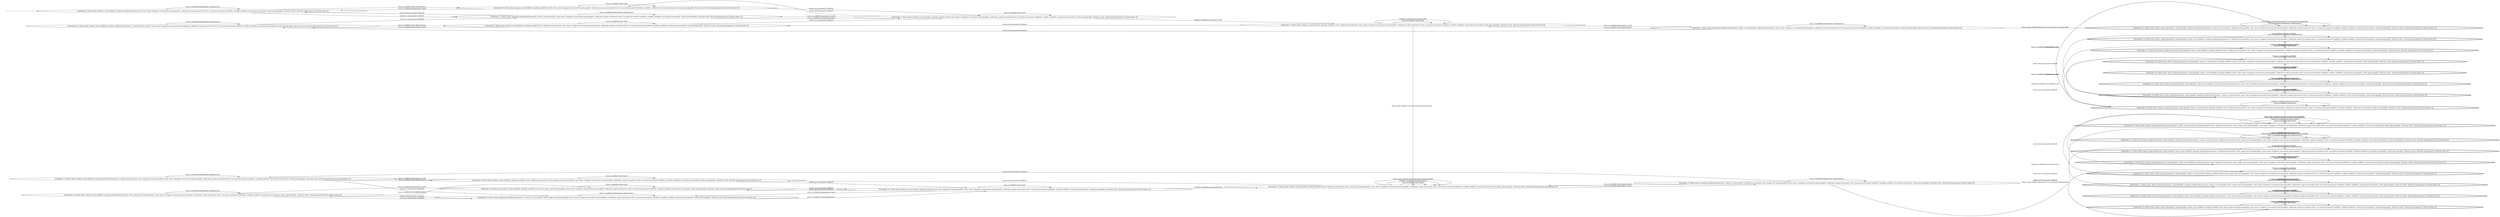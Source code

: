digraph {
rankdir="LR"
s0[label="State(index=0, fluent atoms=[(power_avail satellite0), (pointing satellite0 phenomenon1)], static atoms=[(supports instrument0 spectrograph0), (calibration_target instrument0 star0), (on_board instrument0 satellite0), (satellite satellite0), (instrument instrument0), (mode spectrograph0), (direction star0), (direction phenomenon1)], derived atoms=[])"]
s1[label="State(index=1, fluent atoms=[(pointing satellite0 phenomenon1), (power_on instrument0)], static atoms=[(supports instrument0 spectrograph0), (calibration_target instrument0 star0), (on_board instrument0 satellite0), (satellite satellite0), (instrument instrument0), (mode spectrograph0), (direction star0), (direction phenomenon1)], derived atoms=[])"]
s2[label="State(index=2, fluent atoms=[(power_avail satellite0), (pointing satellite0 star0)], static atoms=[(supports instrument0 spectrograph0), (calibration_target instrument0 star0), (on_board instrument0 satellite0), (satellite satellite0), (instrument instrument0), (mode spectrograph0), (direction star0), (direction phenomenon1)], derived atoms=[])"]
s3[label="State(index=3, fluent atoms=[(power_on instrument0), (pointing satellite0 star0)], static atoms=[(supports instrument0 spectrograph0), (calibration_target instrument0 star0), (on_board instrument0 satellite0), (satellite satellite0), (instrument instrument0), (mode spectrograph0), (direction star0), (direction phenomenon1)], derived atoms=[])"]
s4[label="State(index=4, fluent atoms=[(power_on instrument0), (pointing satellite0 star0), (calibrated instrument0)], static atoms=[(supports instrument0 spectrograph0), (calibration_target instrument0 star0), (on_board instrument0 satellite0), (satellite satellite0), (instrument instrument0), (mode spectrograph0), (direction star0), (direction phenomenon1)], derived atoms=[])"]
s5[label="State(index=5, fluent atoms=[(power_avail satellite0), (pointing satellite0 star0), (calibrated instrument0)], static atoms=[(supports instrument0 spectrograph0), (calibration_target instrument0 star0), (on_board instrument0 satellite0), (satellite satellite0), (instrument instrument0), (mode spectrograph0), (direction star0), (direction phenomenon1)], derived atoms=[])"]
s6[label="State(index=6, fluent atoms=[(pointing satellite0 phenomenon1), (power_on instrument0), (calibrated instrument0)], static atoms=[(supports instrument0 spectrograph0), (calibration_target instrument0 star0), (on_board instrument0 satellite0), (satellite satellite0), (instrument instrument0), (mode spectrograph0), (direction star0), (direction phenomenon1)], derived atoms=[])"]
s7[label="State(index=7, fluent atoms=[(power_on instrument0), (pointing satellite0 star0), (calibrated instrument0), (have_image star0 spectrograph0)], static atoms=[(supports instrument0 spectrograph0), (calibration_target instrument0 star0), (on_board instrument0 satellite0), (satellite satellite0), (instrument instrument0), (mode spectrograph0), (direction star0), (direction phenomenon1)], derived atoms=[])"]
s8[label="State(index=8, fluent atoms=[(power_avail satellite0), (pointing satellite0 star0), (calibrated instrument0), (have_image star0 spectrograph0)], static atoms=[(supports instrument0 spectrograph0), (calibration_target instrument0 star0), (on_board instrument0 satellite0), (satellite satellite0), (instrument instrument0), (mode spectrograph0), (direction star0), (direction phenomenon1)], derived atoms=[])"]
s9[label="State(index=9, fluent atoms=[(pointing satellite0 phenomenon1), (power_on instrument0), (calibrated instrument0), (have_image star0 spectrograph0)], static atoms=[(supports instrument0 spectrograph0), (calibration_target instrument0 star0), (on_board instrument0 satellite0), (satellite satellite0), (instrument instrument0), (mode spectrograph0), (direction star0), (direction phenomenon1)], derived atoms=[])"]
s10[label="State(index=10, fluent atoms=[(power_avail satellite0), (pointing satellite0 phenomenon1), (calibrated instrument0), (have_image star0 spectrograph0)], static atoms=[(supports instrument0 spectrograph0), (calibration_target instrument0 star0), (on_board instrument0 satellite0), (satellite satellite0), (instrument instrument0), (mode spectrograph0), (direction star0), (direction phenomenon1)], derived atoms=[])"]
s11[peripheries=2,label="State(index=11, fluent atoms=[(have_image phenomenon1 spectrograph0), (pointing satellite0 phenomenon1), (power_on instrument0), (calibrated instrument0), (have_image star0 spectrograph0)], static atoms=[(supports instrument0 spectrograph0), (calibration_target instrument0 star0), (on_board instrument0 satellite0), (satellite satellite0), (instrument instrument0), (mode spectrograph0), (direction star0), (direction phenomenon1)], derived atoms=[])"]
s12[peripheries=2,label="State(index=12, fluent atoms=[(have_image phenomenon1 spectrograph0), (power_avail satellite0), (pointing satellite0 phenomenon1), (calibrated instrument0), (have_image star0 spectrograph0)], static atoms=[(supports instrument0 spectrograph0), (calibration_target instrument0 star0), (on_board instrument0 satellite0), (satellite satellite0), (instrument instrument0), (mode spectrograph0), (direction star0), (direction phenomenon1)], derived atoms=[])"]
s13[peripheries=2,label="State(index=13, fluent atoms=[(have_image phenomenon1 spectrograph0), (power_on instrument0), (pointing satellite0 star0), (calibrated instrument0), (have_image star0 spectrograph0)], static atoms=[(supports instrument0 spectrograph0), (calibration_target instrument0 star0), (on_board instrument0 satellite0), (satellite satellite0), (instrument instrument0), (mode spectrograph0), (direction star0), (direction phenomenon1)], derived atoms=[])"]
s14[peripheries=2,label="State(index=14, fluent atoms=[(have_image phenomenon1 spectrograph0), (power_avail satellite0), (pointing satellite0 star0), (calibrated instrument0), (have_image star0 spectrograph0)], static atoms=[(supports instrument0 spectrograph0), (calibration_target instrument0 star0), (on_board instrument0 satellite0), (satellite satellite0), (instrument instrument0), (mode spectrograph0), (direction star0), (direction phenomenon1)], derived atoms=[])"]
s15[peripheries=2,label="State(index=15, fluent atoms=[(have_image phenomenon1 spectrograph0), (power_on instrument0), (pointing satellite0 star0), (have_image star0 spectrograph0)], static atoms=[(supports instrument0 spectrograph0), (calibration_target instrument0 star0), (on_board instrument0 satellite0), (satellite satellite0), (instrument instrument0), (mode spectrograph0), (direction star0), (direction phenomenon1)], derived atoms=[])"]
s16[peripheries=2,label="State(index=16, fluent atoms=[(have_image phenomenon1 spectrograph0), (power_avail satellite0), (pointing satellite0 star0), (have_image star0 spectrograph0)], static atoms=[(supports instrument0 spectrograph0), (calibration_target instrument0 star0), (on_board instrument0 satellite0), (satellite satellite0), (instrument instrument0), (mode spectrograph0), (direction star0), (direction phenomenon1)], derived atoms=[])"]
s17[peripheries=2,label="State(index=17, fluent atoms=[(have_image phenomenon1 spectrograph0), (pointing satellite0 phenomenon1), (power_on instrument0), (have_image star0 spectrograph0)], static atoms=[(supports instrument0 spectrograph0), (calibration_target instrument0 star0), (on_board instrument0 satellite0), (satellite satellite0), (instrument instrument0), (mode spectrograph0), (direction star0), (direction phenomenon1)], derived atoms=[])"]
s18[peripheries=2,label="State(index=18, fluent atoms=[(have_image phenomenon1 spectrograph0), (power_avail satellite0), (pointing satellite0 phenomenon1), (have_image star0 spectrograph0)], static atoms=[(supports instrument0 spectrograph0), (calibration_target instrument0 star0), (on_board instrument0 satellite0), (satellite satellite0), (instrument instrument0), (mode spectrograph0), (direction star0), (direction phenomenon1)], derived atoms=[])"]
s19[label="State(index=19, fluent atoms=[(pointing satellite0 phenomenon1), (power_on instrument0), (have_image star0 spectrograph0)], static atoms=[(supports instrument0 spectrograph0), (calibration_target instrument0 star0), (on_board instrument0 satellite0), (satellite satellite0), (instrument instrument0), (mode spectrograph0), (direction star0), (direction phenomenon1)], derived atoms=[])"]
s20[label="State(index=20, fluent atoms=[(power_avail satellite0), (pointing satellite0 phenomenon1), (have_image star0 spectrograph0)], static atoms=[(supports instrument0 spectrograph0), (calibration_target instrument0 star0), (on_board instrument0 satellite0), (satellite satellite0), (instrument instrument0), (mode spectrograph0), (direction star0), (direction phenomenon1)], derived atoms=[])"]
s21[label="State(index=21, fluent atoms=[(power_on instrument0), (pointing satellite0 star0), (have_image star0 spectrograph0)], static atoms=[(supports instrument0 spectrograph0), (calibration_target instrument0 star0), (on_board instrument0 satellite0), (satellite satellite0), (instrument instrument0), (mode spectrograph0), (direction star0), (direction phenomenon1)], derived atoms=[])"]
s22[label="State(index=22, fluent atoms=[(power_avail satellite0), (pointing satellite0 star0), (have_image star0 spectrograph0)], static atoms=[(supports instrument0 spectrograph0), (calibration_target instrument0 star0), (on_board instrument0 satellite0), (satellite satellite0), (instrument instrument0), (mode spectrograph0), (direction star0), (direction phenomenon1)], derived atoms=[])"]
s23[label="State(index=23, fluent atoms=[(power_avail satellite0), (pointing satellite0 phenomenon1), (calibrated instrument0)], static atoms=[(supports instrument0 spectrograph0), (calibration_target instrument0 star0), (on_board instrument0 satellite0), (satellite satellite0), (instrument instrument0), (mode spectrograph0), (direction star0), (direction phenomenon1)], derived atoms=[])"]
s24[peripheries=2,label="State(index=24, fluent atoms=[(have_image phenomenon1 spectrograph0), (pointing satellite0 phenomenon1), (power_on instrument0), (calibrated instrument0)], static atoms=[(supports instrument0 spectrograph0), (calibration_target instrument0 star0), (on_board instrument0 satellite0), (satellite satellite0), (instrument instrument0), (mode spectrograph0), (direction star0), (direction phenomenon1)], derived atoms=[])"]
s25[peripheries=2,label="State(index=25, fluent atoms=[(have_image phenomenon1 spectrograph0), (power_avail satellite0), (pointing satellite0 phenomenon1), (calibrated instrument0)], static atoms=[(supports instrument0 spectrograph0), (calibration_target instrument0 star0), (on_board instrument0 satellite0), (satellite satellite0), (instrument instrument0), (mode spectrograph0), (direction star0), (direction phenomenon1)], derived atoms=[])"]
s26[peripheries=2,label="State(index=26, fluent atoms=[(have_image phenomenon1 spectrograph0), (power_on instrument0), (pointing satellite0 star0), (calibrated instrument0)], static atoms=[(supports instrument0 spectrograph0), (calibration_target instrument0 star0), (on_board instrument0 satellite0), (satellite satellite0), (instrument instrument0), (mode spectrograph0), (direction star0), (direction phenomenon1)], derived atoms=[])"]
s27[peripheries=2,label="State(index=27, fluent atoms=[(have_image phenomenon1 spectrograph0), (power_avail satellite0), (pointing satellite0 star0), (calibrated instrument0)], static atoms=[(supports instrument0 spectrograph0), (calibration_target instrument0 star0), (on_board instrument0 satellite0), (satellite satellite0), (instrument instrument0), (mode spectrograph0), (direction star0), (direction phenomenon1)], derived atoms=[])"]
s28[peripheries=2,label="State(index=28, fluent atoms=[(have_image phenomenon1 spectrograph0), (power_on instrument0), (pointing satellite0 star0)], static atoms=[(supports instrument0 spectrograph0), (calibration_target instrument0 star0), (on_board instrument0 satellite0), (satellite satellite0), (instrument instrument0), (mode spectrograph0), (direction star0), (direction phenomenon1)], derived atoms=[])"]
s29[peripheries=2,label="State(index=29, fluent atoms=[(have_image phenomenon1 spectrograph0), (power_avail satellite0), (pointing satellite0 star0)], static atoms=[(supports instrument0 spectrograph0), (calibration_target instrument0 star0), (on_board instrument0 satellite0), (satellite satellite0), (instrument instrument0), (mode spectrograph0), (direction star0), (direction phenomenon1)], derived atoms=[])"]
s30[peripheries=2,label="State(index=30, fluent atoms=[(have_image phenomenon1 spectrograph0), (pointing satellite0 phenomenon1), (power_on instrument0)], static atoms=[(supports instrument0 spectrograph0), (calibration_target instrument0 star0), (on_board instrument0 satellite0), (satellite satellite0), (instrument instrument0), (mode spectrograph0), (direction star0), (direction phenomenon1)], derived atoms=[])"]
s31[peripheries=2,label="State(index=31, fluent atoms=[(have_image phenomenon1 spectrograph0), (power_avail satellite0), (pointing satellite0 phenomenon1)], static atoms=[(supports instrument0 spectrograph0), (calibration_target instrument0 star0), (on_board instrument0 satellite0), (satellite satellite0), (instrument instrument0), (mode spectrograph0), (direction star0), (direction phenomenon1)], derived atoms=[])"]
Dangling [ label = "", style = invis ]
{ rank = same; Dangling }
Dangling -> s0
{ rank = same; s0,s10,s20,s23}
{ rank = same; s1,s2,s5,s8,s19,s22}
{ rank = same; s3,s21}
{ rank = same; s4,s7}
{ rank = same; s6,s9}
{ rank = same; s11,s12,s13,s14,s15,s16,s17,s18,s24,s25,s26,s27,s28,s29,s30,s31}
s0->s1 [label="(switch_on instrument0 satellite0)"]
s0->s0 [label="(turn_to satellite0 phenomenon1 phenomenon1)"]
s0->s2 [label="(turn_to satellite0 star0 phenomenon1)"]
s2->s3 [label="(switch_on instrument0 satellite0)"]
s2->s0 [label="(turn_to satellite0 phenomenon1 star0)"]
s2->s2 [label="(turn_to satellite0 star0 star0)"]
s3->s2 [label="(switch_off instrument0 satellite0)"]
s3->s1 [label="(turn_to satellite0 phenomenon1 star0)"]
s3->s3 [label="(turn_to satellite0 star0 star0)"]
s3->s4 [label="(calibrate satellite0 instrument0 star0)"]
s4->s5 [label="(switch_off instrument0 satellite0)"]
s4->s6 [label="(turn_to satellite0 phenomenon1 star0)"]
s4->s4 [label="(turn_to satellite0 star0 star0)"]
s4->s4 [label="(calibrate satellite0 instrument0 star0)"]
s4->s7 [label="(take_image satellite0 star0 instrument0 spectrograph0)"]
s7->s8 [label="(switch_off instrument0 satellite0)"]
s7->s9 [label="(turn_to satellite0 phenomenon1 star0)"]
s7->s7 [label="(turn_to satellite0 star0 star0)"]
s7->s7 [label="(calibrate satellite0 instrument0 star0)"]
s7->s7 [label="(take_image satellite0 star0 instrument0 spectrograph0)"]
s9->s10 [label="(switch_off instrument0 satellite0)"]
s9->s9 [label="(turn_to satellite0 phenomenon1 phenomenon1)"]
s9->s7 [label="(turn_to satellite0 star0 phenomenon1)"]
s9->s11 [label="(take_image satellite0 phenomenon1 instrument0 spectrograph0)"]
s11->s12 [label="(switch_off instrument0 satellite0)"]
s11->s11 [label="(turn_to satellite0 phenomenon1 phenomenon1)"]
s11->s13 [label="(turn_to satellite0 star0 phenomenon1)"]
s11->s11 [label="(take_image satellite0 phenomenon1 instrument0 spectrograph0)"]
s13->s14 [label="(switch_off instrument0 satellite0)"]
s13->s11 [label="(turn_to satellite0 phenomenon1 star0)"]
s13->s13 [label="(turn_to satellite0 star0 star0)"]
s13->s13 [label="(calibrate satellite0 instrument0 star0)"]
s13->s13 [label="(take_image satellite0 star0 instrument0 spectrograph0)"]
s14->s15 [label="(switch_on instrument0 satellite0)"]
s14->s12 [label="(turn_to satellite0 phenomenon1 star0)"]
s14->s14 [label="(turn_to satellite0 star0 star0)"]
s15->s16 [label="(switch_off instrument0 satellite0)"]
s15->s17 [label="(turn_to satellite0 phenomenon1 star0)"]
s15->s15 [label="(turn_to satellite0 star0 star0)"]
s15->s13 [label="(calibrate satellite0 instrument0 star0)"]
s17->s18 [label="(switch_off instrument0 satellite0)"]
s17->s17 [label="(turn_to satellite0 phenomenon1 phenomenon1)"]
s17->s15 [label="(turn_to satellite0 star0 phenomenon1)"]
s18->s17 [label="(switch_on instrument0 satellite0)"]
s18->s18 [label="(turn_to satellite0 phenomenon1 phenomenon1)"]
s18->s16 [label="(turn_to satellite0 star0 phenomenon1)"]
s16->s15 [label="(switch_on instrument0 satellite0)"]
s16->s18 [label="(turn_to satellite0 phenomenon1 star0)"]
s16->s16 [label="(turn_to satellite0 star0 star0)"]
s12->s17 [label="(switch_on instrument0 satellite0)"]
s12->s12 [label="(turn_to satellite0 phenomenon1 phenomenon1)"]
s12->s14 [label="(turn_to satellite0 star0 phenomenon1)"]
s10->s19 [label="(switch_on instrument0 satellite0)"]
s10->s10 [label="(turn_to satellite0 phenomenon1 phenomenon1)"]
s10->s8 [label="(turn_to satellite0 star0 phenomenon1)"]
s19->s20 [label="(switch_off instrument0 satellite0)"]
s19->s19 [label="(turn_to satellite0 phenomenon1 phenomenon1)"]
s19->s21 [label="(turn_to satellite0 star0 phenomenon1)"]
s21->s22 [label="(switch_off instrument0 satellite0)"]
s21->s19 [label="(turn_to satellite0 phenomenon1 star0)"]
s21->s21 [label="(turn_to satellite0 star0 star0)"]
s21->s7 [label="(calibrate satellite0 instrument0 star0)"]
s22->s21 [label="(switch_on instrument0 satellite0)"]
s22->s20 [label="(turn_to satellite0 phenomenon1 star0)"]
s22->s22 [label="(turn_to satellite0 star0 star0)"]
s20->s19 [label="(switch_on instrument0 satellite0)"]
s20->s20 [label="(turn_to satellite0 phenomenon1 phenomenon1)"]
s20->s22 [label="(turn_to satellite0 star0 phenomenon1)"]
s8->s21 [label="(switch_on instrument0 satellite0)"]
s8->s10 [label="(turn_to satellite0 phenomenon1 star0)"]
s8->s8 [label="(turn_to satellite0 star0 star0)"]
s6->s23 [label="(switch_off instrument0 satellite0)"]
s6->s6 [label="(turn_to satellite0 phenomenon1 phenomenon1)"]
s6->s4 [label="(turn_to satellite0 star0 phenomenon1)"]
s6->s24 [label="(take_image satellite0 phenomenon1 instrument0 spectrograph0)"]
s24->s25 [label="(switch_off instrument0 satellite0)"]
s24->s24 [label="(turn_to satellite0 phenomenon1 phenomenon1)"]
s24->s26 [label="(turn_to satellite0 star0 phenomenon1)"]
s24->s24 [label="(take_image satellite0 phenomenon1 instrument0 spectrograph0)"]
s26->s27 [label="(switch_off instrument0 satellite0)"]
s26->s24 [label="(turn_to satellite0 phenomenon1 star0)"]
s26->s26 [label="(turn_to satellite0 star0 star0)"]
s26->s26 [label="(calibrate satellite0 instrument0 star0)"]
s26->s13 [label="(take_image satellite0 star0 instrument0 spectrograph0)"]
s27->s28 [label="(switch_on instrument0 satellite0)"]
s27->s25 [label="(turn_to satellite0 phenomenon1 star0)"]
s27->s27 [label="(turn_to satellite0 star0 star0)"]
s28->s29 [label="(switch_off instrument0 satellite0)"]
s28->s30 [label="(turn_to satellite0 phenomenon1 star0)"]
s28->s28 [label="(turn_to satellite0 star0 star0)"]
s28->s26 [label="(calibrate satellite0 instrument0 star0)"]
s30->s31 [label="(switch_off instrument0 satellite0)"]
s30->s30 [label="(turn_to satellite0 phenomenon1 phenomenon1)"]
s30->s28 [label="(turn_to satellite0 star0 phenomenon1)"]
s31->s30 [label="(switch_on instrument0 satellite0)"]
s31->s31 [label="(turn_to satellite0 phenomenon1 phenomenon1)"]
s31->s29 [label="(turn_to satellite0 star0 phenomenon1)"]
s29->s28 [label="(switch_on instrument0 satellite0)"]
s29->s31 [label="(turn_to satellite0 phenomenon1 star0)"]
s29->s29 [label="(turn_to satellite0 star0 star0)"]
s25->s30 [label="(switch_on instrument0 satellite0)"]
s25->s25 [label="(turn_to satellite0 phenomenon1 phenomenon1)"]
s25->s27 [label="(turn_to satellite0 star0 phenomenon1)"]
s23->s1 [label="(switch_on instrument0 satellite0)"]
s23->s23 [label="(turn_to satellite0 phenomenon1 phenomenon1)"]
s23->s5 [label="(turn_to satellite0 star0 phenomenon1)"]
s5->s3 [label="(switch_on instrument0 satellite0)"]
s5->s23 [label="(turn_to satellite0 phenomenon1 star0)"]
s5->s5 [label="(turn_to satellite0 star0 star0)"]
s1->s0 [label="(switch_off instrument0 satellite0)"]
s1->s1 [label="(turn_to satellite0 phenomenon1 phenomenon1)"]
s1->s3 [label="(turn_to satellite0 star0 phenomenon1)"]
}
